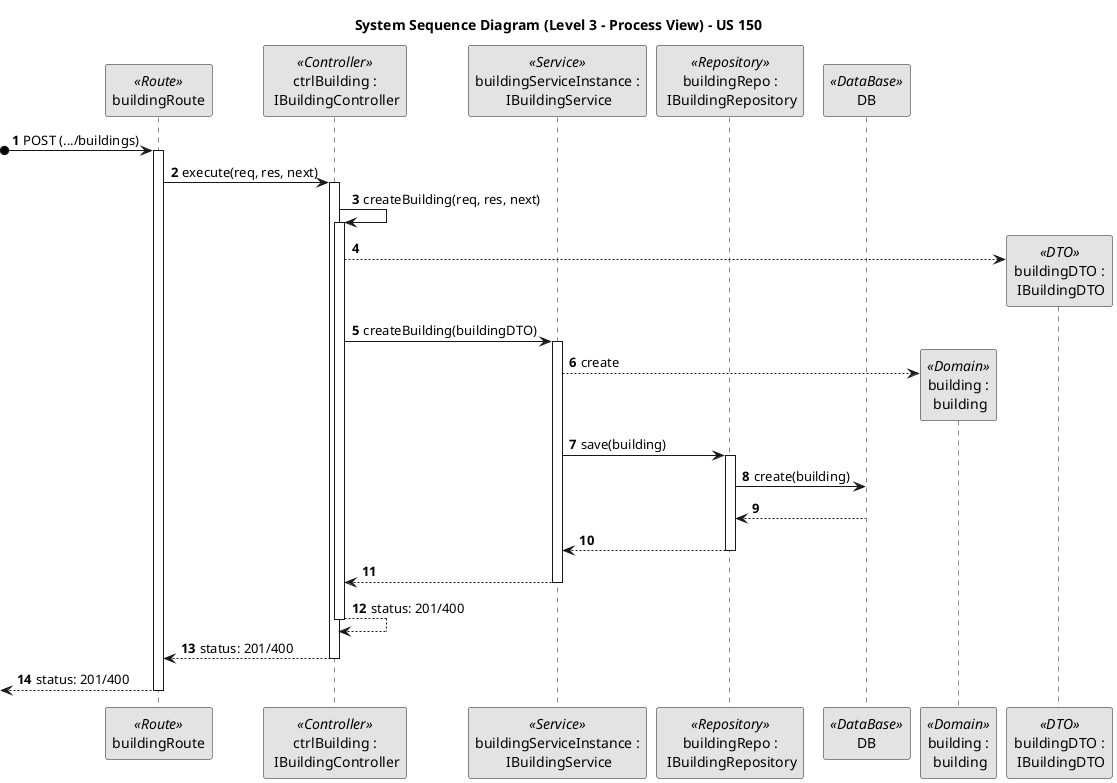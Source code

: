 @startuml
skinparam monochrome true
skinparam packageStyle rectangle
skinparam shadowing false

title System Sequence Diagram (Level 3 - Process View) - US 150
autonumber

participant "buildingRoute" as route <<Route>>
participant "ctrlBuilding :\n IBuildingController" as controller <<Controller>>
participant "buildingServiceInstance :\n IBuildingService" as service <<Service>>
participant "buildingRepo :\n IBuildingRepository" as repo <<Repository>>
participant "DB" as db <<DataBase>>

participant "building :\n building" as building <<Domain>>
participant "buildingDTO :\n IBuildingDTO" as buildingDTO <<DTO>>

?o-> route : POST (.../buildings)
activate route
    route -> controller : execute(req, res, next)
    activate controller
        controller -> controller : createBuilding(req, res, next)
        activate controller
            controller --> buildingDTO** :
            controller -> service : createBuilding(buildingDTO)

            activate service
                service --> building** : create
                service -> repo : save(building)
                activate repo
                    repo -> db : create(building)
                    db --> repo :
                    repo --> service :
                deactivate repo
                service --> controller :
            deactivate service

            controller --> controller : status: 201/400
        deactivate controller
        controller --> route : status: 201/400
    deactivate controller

    <-- route : status: 201/400
deactivate route

@enduml